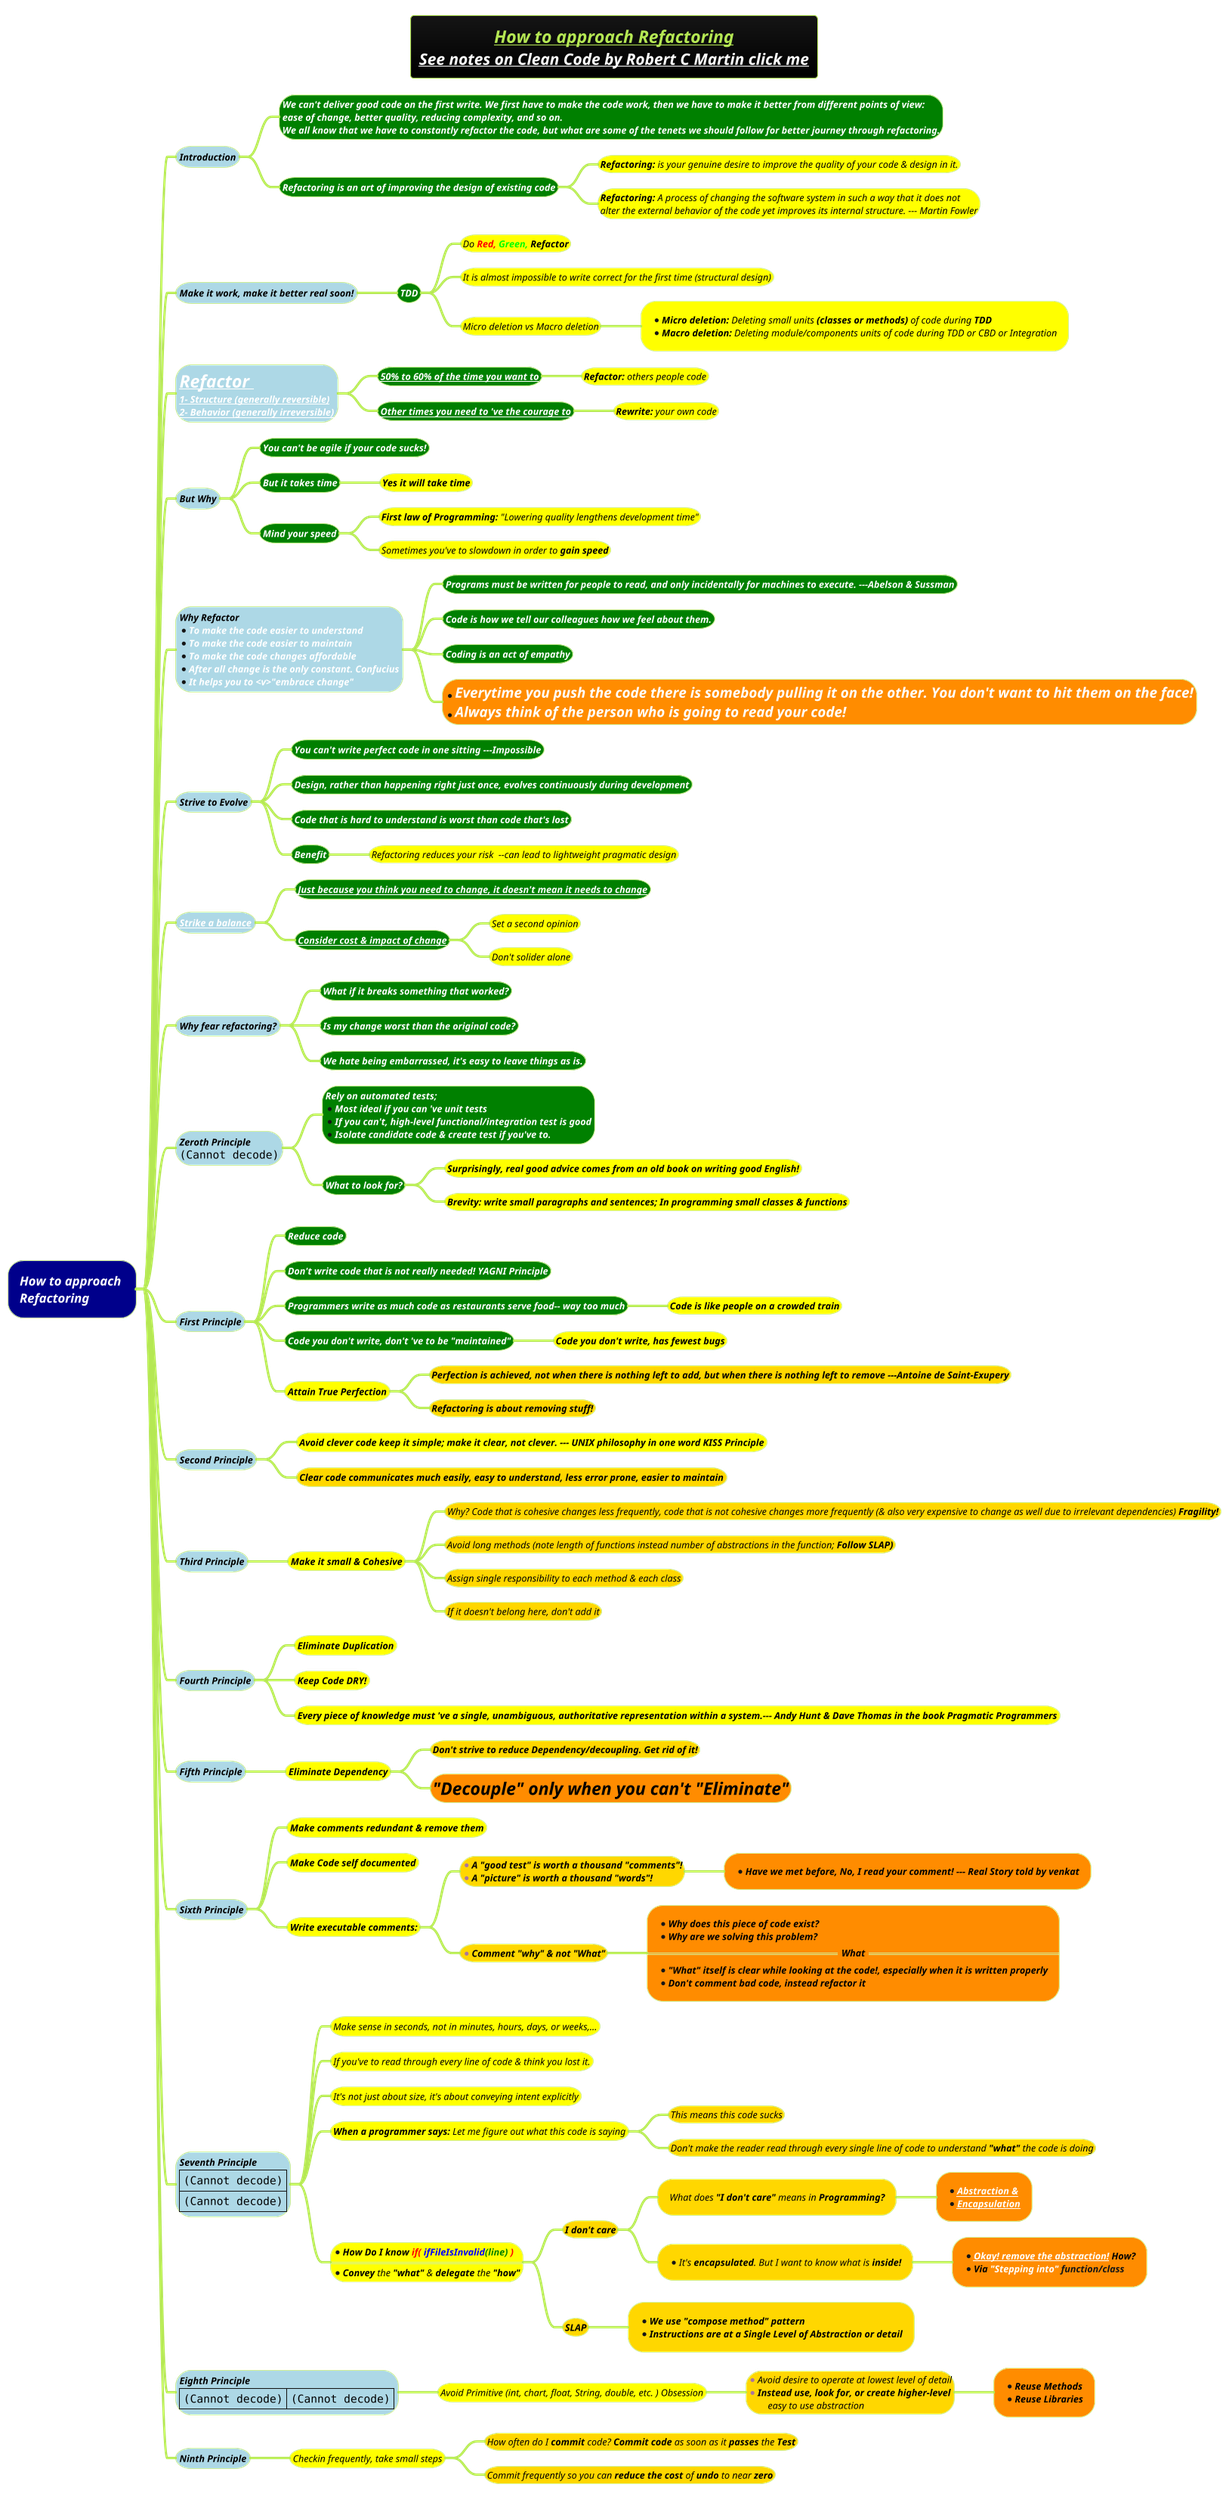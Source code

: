 @startmindmap
title =<i><b><u><size:18>How to approach Refactoring \n<i>[[docs/3-programming-languages/Venkat-Subramaniam/images/img_425.png See notes on Clean Code by Robert C Martin click me]]

!theme hacker

*[#darkblue] <i><color #white>How to approach \n<i><color #white>Refactoring
**[#lightblue] <i><color #black><size:12>Introduction

***[#green]:<b><i><color #white><size:12>We can't deliver good code on the first write. We first have to make the code work, then we have to make it better from different points of view:
<b><i><color #white><size:12>ease of change, better quality, reducing complexity, and so on.
<b><i><color #white><size:12>We all know that we have to constantly refactor the code, but what are some of the tenets we should follow for better journey through refactoring.;
***[#green] <b><i><color #white><size:12>Refactoring is an art of improving the design of existing code
****[#yellow] <i><color #black><size:12>**Refactoring:** is your genuine desire to improve the quality of your code & design in it.
****[#yellow]:<i><color #black><size:12>**Refactoring:** A process of changing the software system in such a way that it does not
<i><color #black><size:12>alter the external behavior of the code yet improves its internal structure. --- Martin Fowler;

**[#lightblue] <i><color #black><size:12>Make it work, make it better real soon!
***[#green] <b><i><color #white><size:12>TDD
****[#yellow] <i><color #black><size:12>Do <b><color #red>Red, <color #lime>Green, <color #black>Refactor
****[#yellow] <i><color #black><size:12>It is almost impossible to write correct for the first time (structural design)
****[#yellow] <i><color #black><size:12>Micro deletion vs Macro deletion
*****[#yellow] *<i><color #black><size:12>**Micro deletion:** Deleting small units **(classes or methods)** of code during <b>TDD  \n*<i><color #black><size:12>**Macro deletion:** Deleting module/components units of code during TDD or CBD or Integration
**[#lightblue]:<i><color #black><size:22>[[docs/3-programming-languages/Venkat-Subramaniam/images/img_249.png Refactor ]]
<i><color #black><size:12>[[docs/3-programming-languages/Venkat-Subramaniam/images/img_466.png 1- Structure (generally reversible)]]
<i><color #black><size:12>[[docs/3-programming-languages/Venkat-Subramaniam/images/img_466.png 2- Behavior (generally irreversible)]];
***[#green] <b><i><color #white><size:12>[[docs/3-programming-languages/Venkat-Subramaniam/images/img_131.png 50% to 60% of the time you want to]]
****[#yellow] <i><color #black><size:12><b>Refactor:</b> others people code
***[#green] <b><i><color #white><size:12>[[docs/3-programming-languages/Venkat-Subramaniam/images/img_131.png Other times you need to 've the courage to]]
****[#yellow] <i><color #black><size:12><b>Rewrite:</b> your own code
**[#lightblue] <i><color #black><size:12><b>But Why
***[#green] <b><i><color #white><size:12>You can't be agile if your code sucks!
***[#green] <b><i><color #white><size:12>But it takes time
****[#yellow] <i><color #black><size:12><b>Yes it will take time
***[#green] <b><i><color #white><size:12>Mind your speed
****[#yellow] <i><color #black><size:12>**First law of Programming:** "Lowering quality lengthens development time"
****[#yellow] <i><color #black><size:12>Sometimes you've to slowdown in order to <b>gain speed

**[#lightblue]:<i><color #black><size:12><b>Why Refactor
*<b><i><color #white><size:12>To make the code easier to understand
*<b><i><color #white><size:12>To make the code easier to maintain
*<b><i><color #white><size:12>To make the code changes affordable
*<b><i><color #white><size:12>After all change is the only constant. Confucius
*<b><i><color #white><size:12>It helps you to <v>"embrace change";
***[#green] <b><i><color #white><size:12>Programs must be written for people to read, and only incidentally for machines to execute. ---Abelson & Sussman
***[#green] <b><i><color #white><size:12>Code is how we tell our colleagues how we feel about them.
***[#green] <b><i><color #white><size:12>Coding is an act of empathy
***[#darkorange]:*<b><i><color #white><size:18>Everytime you push the code there is somebody pulling it on the other. You don't want to hit them on the face!
*<b><i><color #white><size:18>Always think of the person who is going to read your code!;
**[#lightblue] <i><color #black><size:12>Strive to Evolve
***[#green] <b><i><color #white><size:12>You can't write perfect code in one sitting ---Impossible
***[#green] <b><i><color #white><size:12>Design, rather than happening right just once, evolves continuously during development
***[#green] <b><i><color #white><size:12>Code that is hard to understand is worst than code that's lost
***[#green] <b><i><color #white><size:12>Benefit
****[#yellow] <i><color #black><size:12>Refactoring reduces your risk  --can lead to lightweight pragmatic design
**[#lightblue] <i><color #black><size:12>[[docs/3-programming-languages/Venkat-Subramaniam/images/img_256.png Strike a balance]]
***[#green] <b><i><color #white><size:12>[[docs/3-programming-languages/Venkat-Subramaniam/images/img_256.png Just because you think you need to change, it doesn't mean it needs to change]]
***[#green] <b><i><color #white><size:12>[[docs/3-programming-languages/Venkat-Subramaniam/images/img_256.png Consider cost & impact of change]]
****[#yellow] <i><color #black><size:12>Set a second opinion
****[#yellow] <i><color #black><size:12>Don't solider alone
**[#lightblue] <i><color #black><size:12>Why fear refactoring?
***[#green] <b><i><color #white><size:12>What if it breaks something that worked?
***[#green] <b><i><color #white><size:12>Is my change worst than the original code?
***[#green] <b><i><color #white><size:12>We hate being embarrassed, it's easy to leave things as is.
**[#lightblue] <i><color #black><size:12>Zeroth Principle \n<img:images/img_472.png{scale=.8}>
***[#green]:<b><i><color #white><size:12>Rely on automated tests;
*<b><i><color #white><size:12>Most ideal if you can 've unit tests
*<b><i><color #white><size:12>If you can't, high-level functional/integration test is good
*<b><i><color #white><size:12>Isolate candidate code & create test if you've to.;
***[#green] <b><i><color #white><size:12>What to look for?
****[#yellow] <b><i><color #black><size:12>Surprisingly, real good advice comes from an old book on writing good English!
****[#yellow] <b><i><color #black><size:12>Brevity: write small paragraphs and sentences; In programming small classes & functions
**[#lightblue] <i><color #black><size:12>First Principle
***[#green] <b><i><color #white><size:12>Reduce code
***[#green] <b><i><color #white><size:12>Don't write code that is not really needed! YAGNI Principle
***[#green] <b><i><color #white><size:12>Programmers write as much code as restaurants serve food-- way too much
****[#yellow] <b><i><color #black><size:12>Code is like people on a crowded train
***[#green] <b><i><color #white><size:12>Code you don't write, don't 've to be "maintained"
****[#yellow] <b><i><color #black><size:12>Code you don't write, has fewest bugs
***[#yellow] <b><i><color #black><size:12>Attain True Perfection
****[#gold] <b><i><color #black><size:12>Perfection is achieved, not when there is nothing left to add, but when there is nothing left to remove ---Antoine de Saint-Exupery
****[#gold] <b><i><color #black><size:12>Refactoring is about removing stuff!
**[#lightblue] <i><color #black><size:12>Second Principle
***[#yellow] <b><i><color #black><size:12>Avoid clever code keep it simple; make it clear, not clever. --- UNIX philosophy in one word KISS Principle
***[#gold] <b><i><color #black><size:12>Clear code communicates much easily, easy to understand, less error prone, easier to maintain
**[#lightblue] <i><color #black><size:12>Third Principle
***[#yellow] <b><i><color #black><size:12>Make it small & Cohesive
****[#gold] <i><color #black><size:12>Why? Code that is cohesive changes less frequently, code that is not cohesive changes more frequently (& also very expensive to change as well due to irrelevant dependencies) <b>Fragility!
****[#gold] <i><color #black><size:12>Avoid long methods (note length of functions instead number of abstractions in the function; <b>Follow SLAP)
****[#gold] <i><color #black><size:12>Assign single responsibility to each method & each class
****[#gold] <i><color #black><size:12>If it doesn't belong here, don't add it
**[#lightblue] <i><color #black><size:12>Fourth Principle
***[#yellow] <b><i><color #black><size:12>Eliminate Duplication
***[#yellow] <b><i><color #black><size:12>Keep Code DRY!
***[#yellow] <b><i><color #black><size:12>Every piece of knowledge must 've a single, unambiguous, authoritative representation within a system.--- Andy Hunt & Dave Thomas in the book Pragmatic Programmers
**[#lightblue] <i><color #black><size:12>Fifth Principle
***[#yellow] <b><i><color #black><size:12>Eliminate Dependency
****[#gold] <b><i><color #black><size:12>Don't strive to reduce Dependency/decoupling. Get rid of it!
****[#darkorange] <b><i><color #black><size:22>"Decouple" only when you can't "Eliminate"
**[#lightblue] <i><color #black><size:12>Sixth Principle
***[#yellow] <b><i><color #black><size:12>Make comments redundant & remove them
***[#yellow] <b><i><color #black><size:12>Make Code self documented
***[#yellow] <b><i><color #black><size:12>Write executable comments:
****[#gold] *<b><i><color #black><size:12>A "good test" is worth a thousand "comments"!  \n*<b><i><color #black><size:12>A "picture" is worth a thousand "words"!
*****[#darkorange] *<b><i><color #black><size:12>Have we met before, No, I read your comment! --- Real Story told by venkat
****[#gold] *<b><i><color #black><size:12>Comment "why" & not "What"
*****[#darkorange]:*<b><i><color #black><size:12>Why does this piece of code exist?
*<b><i><color #black><size:12>Why are we solving this problem?
==<b><i><color #black><size:12>What==
*<b><i><color #black><size:12>"What" itself is clear while looking at the code!, especially when it is written properly
*<b><i><color #black><size:12>Don't comment bad code, instead refactor it;
**[#lightblue]:<i><color #black><size:12>Seventh Principle
|<img:images/img_473.png>|
|<img:images/img_474.png>|;
***[#yellow] <i><color #black><size:12>Make sense in seconds, not in minutes, hours, days, or weeks,...
***[#yellow] <i><color #black><size:12>If you've to read through every line of code & think you lost it.
***[#yellow] <i><color #black><size:12>It's not just about size, it's about conveying intent explicitly
***[#yellow] <i><color #black><size:12>**When a programmer says:** Let me figure out what this code is saying
****[#gold] <i><color #black><size:12>This means this code sucks
****[#gold] <i><color #black><size:12>Don't make the reader read through every single line of code to understand **"what"** the code is doing
***[#yellow]:*<i><color #black><size:12>**How Do I know <color #red>if(<color #blue> ifFileIsInvalid<color #green>(line) <color #red>)**
====
*<i><color #black><size:12>**Convey** the **"what"** & **delegate** the <b>"how";
****[#gold] <i><color #black><size:12><b>I don't care
*****[#gold] <i><color #black><size:12>What does **"I don't care"** means in <b>Programming?
******[#darkorange] *<i><color #black><size:12><b>[[docs/3-programming-languages/Venkat-Subramaniam/images/img_346.png Abstraction &]]\n*<i><color #black><size:12><b>[[docs/3-programming-languages/Venkat-Subramaniam/images/img_346.png Encapsulation]]
*****[#gold] *<i><color #black><size:12>It's **encapsulated**. But I want to know what is <b>inside!
******[#darkorange] *<i><color #black><size:12><b>[[docs/3-programming-languages/Venkat-Subramaniam/images/img_346.png Okay! remove the abstraction!]] How? \n*<i><color #black><size:12><b>Via <color #white>"Stepping into"</color> <b>function/class
****[#gold] <i><color #black><size:12><b>SLAP
*****[#gold] *<i><color #black><size:12><b>We use "compose method" pattern \n*<i><color #black><size:12><b>Instructions are at a Single Level of Abstraction or detail
**[#lightblue]:<i><color #black><size:12>Eighth Principle
|<img:images/img_476.png{scale=.5}>|<img:images/img_477.png{scale=.72}>|;
***[#yellow] <i><color #black><size:12>Avoid Primitive (int, chart, float, String, double, etc. ) Obsession
****[#gold] *<i><color #black><size:12>Avoid desire to operate at lowest level of detail \n*<i><color #black><size:12>**Instead use, look for, or create higher-level** \n<i><size:12><color #black>\teasy to use abstraction
*****[#darkorange] *<i><color #black><size:12>**Reuse Methods**\n*<i><color #black><size:12>**Reuse Libraries**
**[#lightblue] <i><color #black><size:12>Ninth Principle
***[#yellow] <i><color #black><size:12>Checkin frequently, take small steps
****[#gold] <i><color #black><size:12>How often do I **commit** code? **Commit code** as soon as it **passes** the <b>Test
****[#gold] <i><color #black><size:12>Commit frequently so you can **reduce the cost** of **undo** to near <b>zero

@endmindmap
